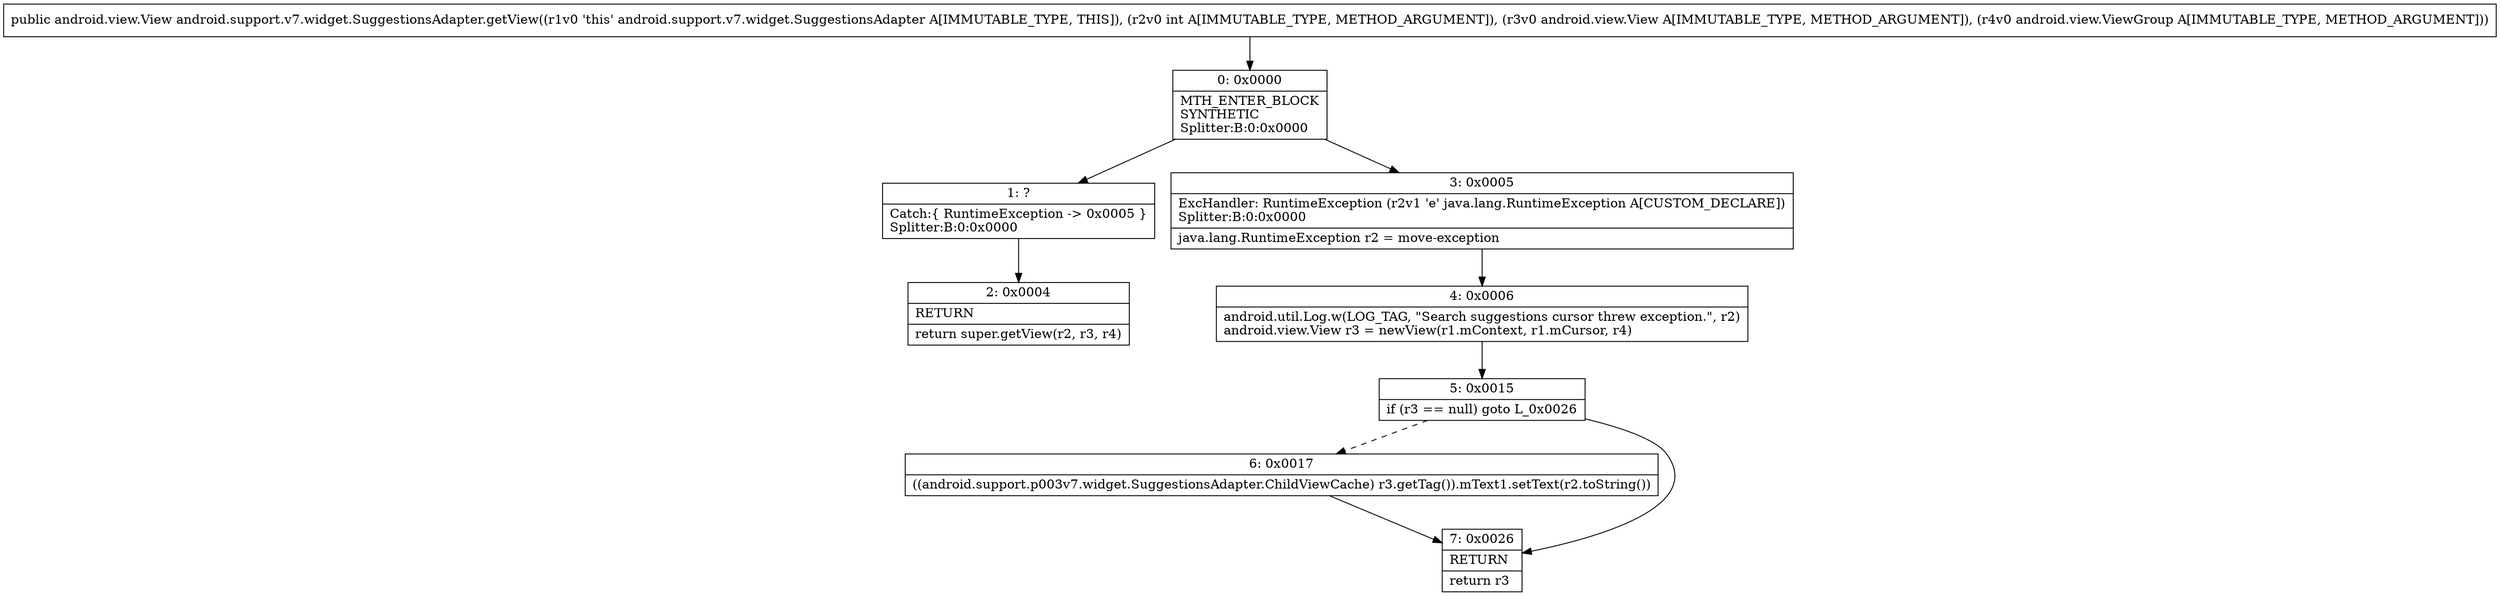 digraph "CFG forandroid.support.v7.widget.SuggestionsAdapter.getView(ILandroid\/view\/View;Landroid\/view\/ViewGroup;)Landroid\/view\/View;" {
Node_0 [shape=record,label="{0\:\ 0x0000|MTH_ENTER_BLOCK\lSYNTHETIC\lSplitter:B:0:0x0000\l}"];
Node_1 [shape=record,label="{1\:\ ?|Catch:\{ RuntimeException \-\> 0x0005 \}\lSplitter:B:0:0x0000\l}"];
Node_2 [shape=record,label="{2\:\ 0x0004|RETURN\l|return super.getView(r2, r3, r4)\l}"];
Node_3 [shape=record,label="{3\:\ 0x0005|ExcHandler: RuntimeException (r2v1 'e' java.lang.RuntimeException A[CUSTOM_DECLARE])\lSplitter:B:0:0x0000\l|java.lang.RuntimeException r2 = move\-exception\l}"];
Node_4 [shape=record,label="{4\:\ 0x0006|android.util.Log.w(LOG_TAG, \"Search suggestions cursor threw exception.\", r2)\landroid.view.View r3 = newView(r1.mContext, r1.mCursor, r4)\l}"];
Node_5 [shape=record,label="{5\:\ 0x0015|if (r3 == null) goto L_0x0026\l}"];
Node_6 [shape=record,label="{6\:\ 0x0017|((android.support.p003v7.widget.SuggestionsAdapter.ChildViewCache) r3.getTag()).mText1.setText(r2.toString())\l}"];
Node_7 [shape=record,label="{7\:\ 0x0026|RETURN\l|return r3\l}"];
MethodNode[shape=record,label="{public android.view.View android.support.v7.widget.SuggestionsAdapter.getView((r1v0 'this' android.support.v7.widget.SuggestionsAdapter A[IMMUTABLE_TYPE, THIS]), (r2v0 int A[IMMUTABLE_TYPE, METHOD_ARGUMENT]), (r3v0 android.view.View A[IMMUTABLE_TYPE, METHOD_ARGUMENT]), (r4v0 android.view.ViewGroup A[IMMUTABLE_TYPE, METHOD_ARGUMENT])) }"];
MethodNode -> Node_0;
Node_0 -> Node_1;
Node_0 -> Node_3;
Node_1 -> Node_2;
Node_3 -> Node_4;
Node_4 -> Node_5;
Node_5 -> Node_6[style=dashed];
Node_5 -> Node_7;
Node_6 -> Node_7;
}

